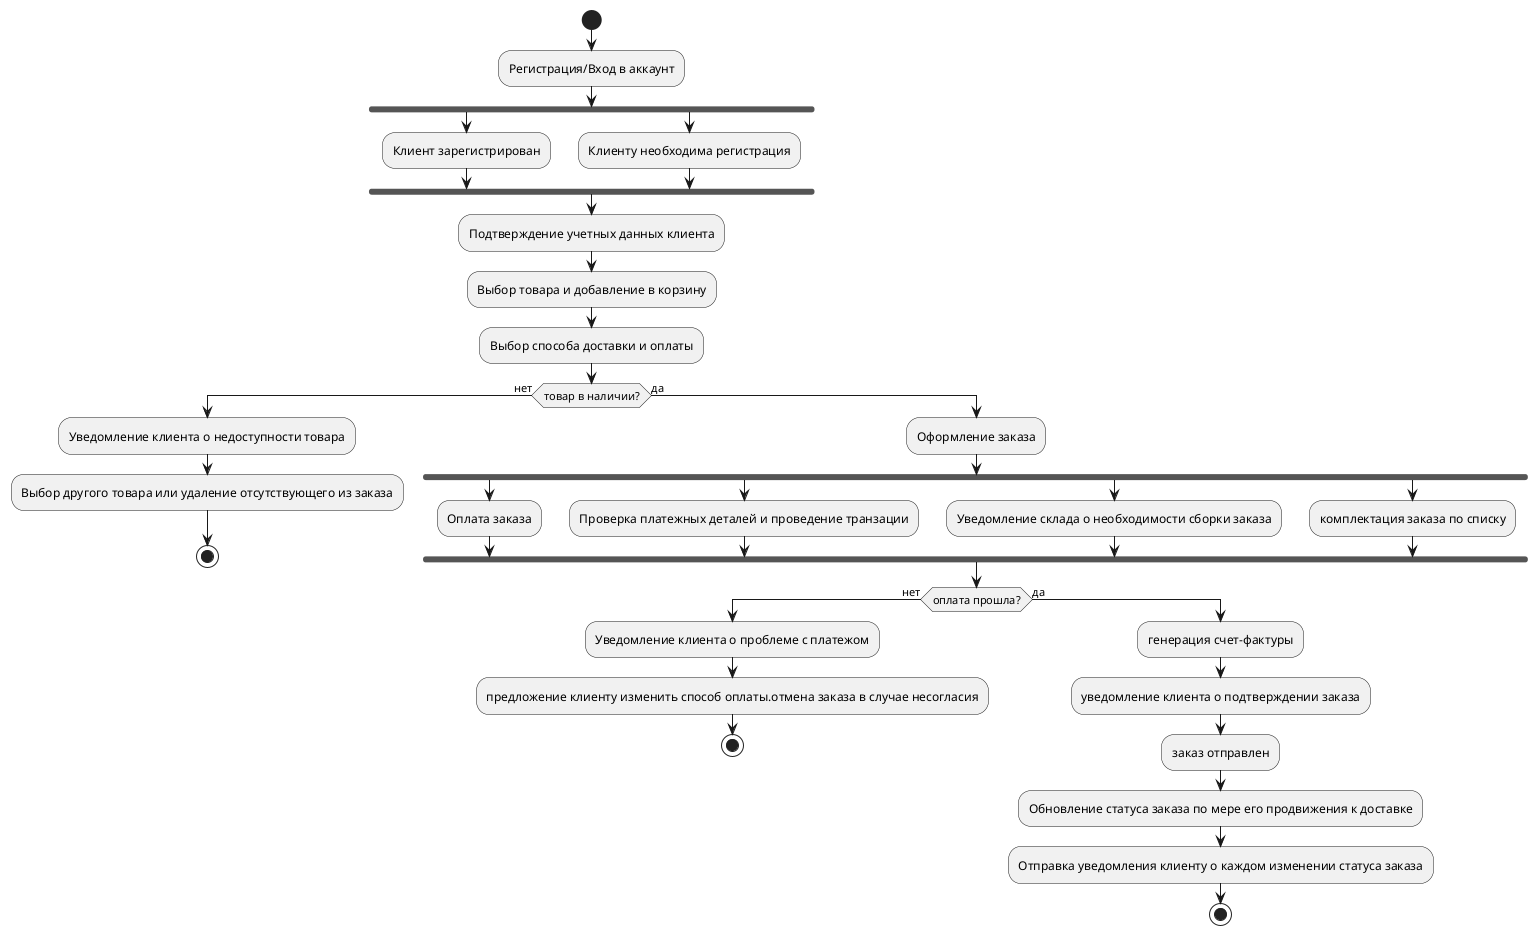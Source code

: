 @startuml And_Xor
    start
    :Регистрация/Вход в аккаунт;
    fork
      :Клиент зарегистрирован;
    fork again
      :Клиенту необходима регистрация;
      end fork
      :Подтверждение учетных данных клиента;
      :Выбор товара и добавление в корзину;
      :Выбор способа доставки и оплаты; 
      if(товар в наличии?) then (нет)
       :Уведомление клиента о недоступности товара;
       :Выбор другого товара или удаление отсутствующего из заказа;
       stop
       else(да)
       :Оформление заказа;
        fork
        :Оплата заказа;
        fork again
        :Проверка платежных деталей и проведение транзации; 
        fork again
        :Уведомление склада о необходимости сборки заказа;
        fork again
        :комплектация заказа по списку;
        end fork
    if(оплата прошла?) then (нет)
      :Уведомление клиента о проблеме с платежом;
      :предложение клиенту изменить способ оплаты.отмена заказа в случае несогласия;
      stop
    else(да)
      :генерация счет-фактуры;
      :уведомление клиента о подтверждении заказа;
      :заказ отправлен;
      :Обновление статуса заказа по мере его продвижения к доставке;
      :Отправка уведомления клиенту о каждом изменении статуса заказа;
    stop
@enduml